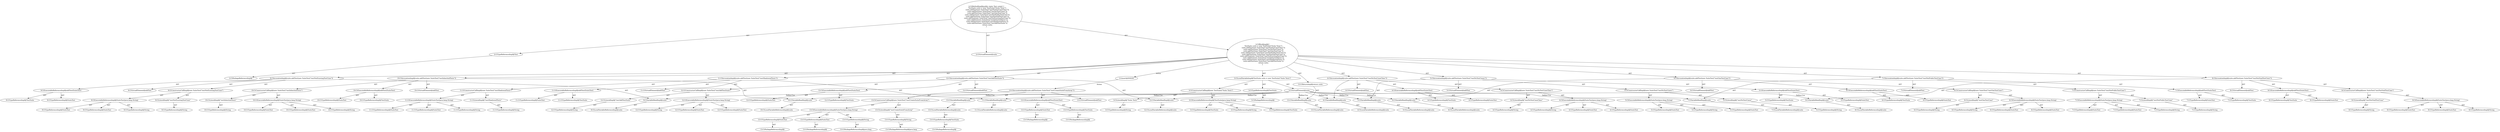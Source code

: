 digraph "suite#?" {
0 [label="2:CtTypeReferenceImpl@Test" shape=ellipse]
1 [label="2:CtPackageReferenceImpl@" shape=ellipse]
2 [label="2:CtVirtualElement@suite" shape=ellipse]
3 [label="3:CtTypeReferenceImpl@TestSuite" shape=ellipse]
4 [label="3:CtPackageReferenceImpl@" shape=ellipse]
5 [label="3:CtExecutableReferenceImpl@TestSuite(java.lang.String)" shape=ellipse]
6 [label="3:CtTypeReferenceImpl@TestSuite" shape=ellipse]
7 [label="3:CtTypeReferenceImpl@TestSuite" shape=ellipse]
8 [label="3:CtTypeReferenceImpl@String" shape=ellipse]
9 [label="3:CtLiteralImpl@\"Suite Tests\"" shape=ellipse]
10 [label="3:CtTypeReferenceImpl@String" shape=ellipse]
11 [label="3:CtConstructorCallImpl@new TestSuite(\"Suite Tests\")" shape=ellipse]
12 [label="3:CtVirtualElement@suite" shape=ellipse]
13 [label="3:CtLocalVariableImpl@TestSuite suite = new TestSuite(\"Suite Tests\")" shape=ellipse]
14 [label="4:CtExecutableReferenceImpl@addTest(SuiteTest)" shape=ellipse]
15 [label="4:CtTypeReferenceImpl@TestSuite" shape=ellipse]
16 [label="4:CtTypeReferenceImpl@SuiteTest" shape=ellipse]
17 [label="4:CtVirtualElement@addTest" shape=ellipse]
18 [label="4:CtVariableReadImpl@suite" shape=ellipse]
19 [label="4:CtLocalVariableReferenceImpl@suite" shape=ellipse]
20 [label="4:CtExecutableReferenceImpl@SuiteTest(java.lang.String)" shape=ellipse]
21 [label="4:CtTypeReferenceImpl@SuiteTest" shape=ellipse]
22 [label="4:CtTypeReferenceImpl@SuiteTest" shape=ellipse]
23 [label="4:CtTypeReferenceImpl@String" shape=ellipse]
24 [label="4:CtLiteralImpl@\"testNoTestCaseClass\"" shape=ellipse]
25 [label="4:CtTypeReferenceImpl@String" shape=ellipse]
26 [label="4:CtConstructorCallImpl@new SuiteTest(\"testNoTestCaseClass\")" shape=ellipse]
27 [label="4:CtInvocationImpl@suite.addTest(new SuiteTest(\"testNoTestCaseClass\"))" shape=ellipse]
28 [label="5:CtExecutableReferenceImpl@addTest(SuiteTest)" shape=ellipse]
29 [label="5:CtTypeReferenceImpl@TestSuite" shape=ellipse]
30 [label="5:CtTypeReferenceImpl@SuiteTest" shape=ellipse]
31 [label="5:CtVirtualElement@addTest" shape=ellipse]
32 [label="5:CtVariableReadImpl@suite" shape=ellipse]
33 [label="5:CtLocalVariableReferenceImpl@suite" shape=ellipse]
34 [label="5:CtExecutableReferenceImpl@SuiteTest(java.lang.String)" shape=ellipse]
35 [label="5:CtTypeReferenceImpl@SuiteTest" shape=ellipse]
36 [label="5:CtTypeReferenceImpl@SuiteTest" shape=ellipse]
37 [label="5:CtTypeReferenceImpl@String" shape=ellipse]
38 [label="5:CtLiteralImpl@\"testNoTestCases\"" shape=ellipse]
39 [label="5:CtTypeReferenceImpl@String" shape=ellipse]
40 [label="5:CtConstructorCallImpl@new SuiteTest(\"testNoTestCases\")" shape=ellipse]
41 [label="5:CtInvocationImpl@suite.addTest(new SuiteTest(\"testNoTestCases\"))" shape=ellipse]
42 [label="6:CtExecutableReferenceImpl@addTest(SuiteTest)" shape=ellipse]
43 [label="6:CtTypeReferenceImpl@TestSuite" shape=ellipse]
44 [label="6:CtTypeReferenceImpl@SuiteTest" shape=ellipse]
45 [label="6:CtVirtualElement@addTest" shape=ellipse]
46 [label="6:CtVariableReadImpl@suite" shape=ellipse]
47 [label="6:CtLocalVariableReferenceImpl@suite" shape=ellipse]
48 [label="6:CtExecutableReferenceImpl@SuiteTest(java.lang.String)" shape=ellipse]
49 [label="6:CtTypeReferenceImpl@SuiteTest" shape=ellipse]
50 [label="6:CtTypeReferenceImpl@SuiteTest" shape=ellipse]
51 [label="6:CtTypeReferenceImpl@String" shape=ellipse]
52 [label="6:CtLiteralImpl@\"testOneTestCase\"" shape=ellipse]
53 [label="6:CtTypeReferenceImpl@String" shape=ellipse]
54 [label="6:CtConstructorCallImpl@new SuiteTest(\"testOneTestCase\")" shape=ellipse]
55 [label="6:CtInvocationImpl@suite.addTest(new SuiteTest(\"testOneTestCase\"))" shape=ellipse]
56 [label="7:CtExecutableReferenceImpl@addTest(SuiteTest)" shape=ellipse]
57 [label="7:CtTypeReferenceImpl@TestSuite" shape=ellipse]
58 [label="7:CtTypeReferenceImpl@SuiteTest" shape=ellipse]
59 [label="7:CtVirtualElement@addTest" shape=ellipse]
60 [label="7:CtVariableReadImpl@suite" shape=ellipse]
61 [label="7:CtLocalVariableReferenceImpl@suite" shape=ellipse]
62 [label="7:CtExecutableReferenceImpl@SuiteTest(java.lang.String)" shape=ellipse]
63 [label="7:CtTypeReferenceImpl@SuiteTest" shape=ellipse]
64 [label="7:CtTypeReferenceImpl@SuiteTest" shape=ellipse]
65 [label="7:CtTypeReferenceImpl@String" shape=ellipse]
66 [label="7:CtLiteralImpl@\"testNotPublicTestCase\"" shape=ellipse]
67 [label="7:CtTypeReferenceImpl@String" shape=ellipse]
68 [label="7:CtConstructorCallImpl@new SuiteTest(\"testNotPublicTestCase\")" shape=ellipse]
69 [label="7:CtInvocationImpl@suite.addTest(new SuiteTest(\"testNotPublicTestCase\"))" shape=ellipse]
70 [label="8:CtExecutableReferenceImpl@addTest(SuiteTest)" shape=ellipse]
71 [label="8:CtTypeReferenceImpl@TestSuite" shape=ellipse]
72 [label="8:CtTypeReferenceImpl@SuiteTest" shape=ellipse]
73 [label="8:CtVirtualElement@addTest" shape=ellipse]
74 [label="8:CtVariableReadImpl@suite" shape=ellipse]
75 [label="8:CtLocalVariableReferenceImpl@suite" shape=ellipse]
76 [label="8:CtExecutableReferenceImpl@SuiteTest(java.lang.String)" shape=ellipse]
77 [label="8:CtTypeReferenceImpl@SuiteTest" shape=ellipse]
78 [label="8:CtTypeReferenceImpl@SuiteTest" shape=ellipse]
79 [label="8:CtTypeReferenceImpl@String" shape=ellipse]
80 [label="8:CtLiteralImpl@\"testNotVoidTestCase\"" shape=ellipse]
81 [label="8:CtTypeReferenceImpl@String" shape=ellipse]
82 [label="8:CtConstructorCallImpl@new SuiteTest(\"testNotVoidTestCase\")" shape=ellipse]
83 [label="8:CtInvocationImpl@suite.addTest(new SuiteTest(\"testNotVoidTestCase\"))" shape=ellipse]
84 [label="9:CtExecutableReferenceImpl@addTest(SuiteTest)" shape=ellipse]
85 [label="9:CtTypeReferenceImpl@TestSuite" shape=ellipse]
86 [label="9:CtTypeReferenceImpl@SuiteTest" shape=ellipse]
87 [label="9:CtVirtualElement@addTest" shape=ellipse]
88 [label="9:CtVariableReadImpl@suite" shape=ellipse]
89 [label="9:CtLocalVariableReferenceImpl@suite" shape=ellipse]
90 [label="9:CtExecutableReferenceImpl@SuiteTest(java.lang.String)" shape=ellipse]
91 [label="9:CtTypeReferenceImpl@SuiteTest" shape=ellipse]
92 [label="9:CtTypeReferenceImpl@SuiteTest" shape=ellipse]
93 [label="9:CtTypeReferenceImpl@String" shape=ellipse]
94 [label="9:CtLiteralImpl@\"testNotExistingTestCase\"" shape=ellipse]
95 [label="9:CtTypeReferenceImpl@String" shape=ellipse]
96 [label="9:CtConstructorCallImpl@new SuiteTest(\"testNotExistingTestCase\")" shape=ellipse]
97 [label="9:CtInvocationImpl@suite.addTest(new SuiteTest(\"testNotExistingTestCase\"))" shape=ellipse]
98 [label="10:CtExecutableReferenceImpl@addTest(SuiteTest)" shape=ellipse]
99 [label="10:CtTypeReferenceImpl@TestSuite" shape=ellipse]
100 [label="10:CtTypeReferenceImpl@SuiteTest" shape=ellipse]
101 [label="10:CtVirtualElement@addTest" shape=ellipse]
102 [label="10:CtVariableReadImpl@suite" shape=ellipse]
103 [label="10:CtLocalVariableReferenceImpl@suite" shape=ellipse]
104 [label="10:CtExecutableReferenceImpl@SuiteTest(java.lang.String)" shape=ellipse]
105 [label="10:CtTypeReferenceImpl@SuiteTest" shape=ellipse]
106 [label="10:CtTypeReferenceImpl@SuiteTest" shape=ellipse]
107 [label="10:CtTypeReferenceImpl@String" shape=ellipse]
108 [label="10:CtLiteralImpl@\"testInheritedTests\"" shape=ellipse]
109 [label="10:CtTypeReferenceImpl@String" shape=ellipse]
110 [label="10:CtConstructorCallImpl@new SuiteTest(\"testInheritedTests\")" shape=ellipse]
111 [label="10:CtInvocationImpl@suite.addTest(new SuiteTest(\"testInheritedTests\"))" shape=ellipse]
112 [label="11:CtExecutableReferenceImpl@addTest(SuiteTest)" shape=ellipse]
113 [label="11:CtTypeReferenceImpl@TestSuite" shape=ellipse]
114 [label="11:CtTypeReferenceImpl@SuiteTest" shape=ellipse]
115 [label="11:CtVirtualElement@addTest" shape=ellipse]
116 [label="11:CtVariableReadImpl@suite" shape=ellipse]
117 [label="11:CtLocalVariableReferenceImpl@suite" shape=ellipse]
118 [label="11:CtExecutableReferenceImpl@SuiteTest(java.lang.String)" shape=ellipse]
119 [label="11:CtTypeReferenceImpl@SuiteTest" shape=ellipse]
120 [label="11:CtTypeReferenceImpl@SuiteTest" shape=ellipse]
121 [label="11:CtTypeReferenceImpl@String" shape=ellipse]
122 [label="11:CtLiteralImpl@\"testShadowedTests\"" shape=ellipse]
123 [label="11:CtTypeReferenceImpl@String" shape=ellipse]
124 [label="11:CtConstructorCallImpl@new SuiteTest(\"testShadowedTests\")" shape=ellipse]
125 [label="11:CtInvocationImpl@suite.addTest(new SuiteTest(\"testShadowedTests\"))" shape=ellipse]
126 [label="12:CtExecutableReferenceImpl@addTest(SuiteTest)" shape=ellipse]
127 [label="12:CtTypeReferenceImpl@TestSuite" shape=ellipse]
128 [label="12:CtTypeReferenceImpl@SuiteTest" shape=ellipse]
129 [label="12:CtVirtualElement@addTest" shape=ellipse]
130 [label="12:CtVariableReadImpl@suite" shape=ellipse]
131 [label="12:CtLocalVariableReferenceImpl@suite" shape=ellipse]
132 [label="12:CtExecutableReferenceImpl@SuiteTest(java.lang.String)" shape=ellipse]
133 [label="12:CtTypeReferenceImpl@SuiteTest" shape=ellipse]
134 [label="12:CtTypeReferenceImpl@SuiteTest" shape=ellipse]
135 [label="12:CtTypeReferenceImpl@String" shape=ellipse]
136 [label="12:CtLiteralImpl@\"testAddTestSuite\"" shape=ellipse]
137 [label="12:CtTypeReferenceImpl@String" shape=ellipse]
138 [label="12:CtConstructorCallImpl@new SuiteTest(\"testAddTestSuite\")" shape=ellipse]
139 [label="12:CtInvocationImpl@suite.addTest(new SuiteTest(\"testAddTestSuite\"))" shape=ellipse]
140 [label="13:CtVariableReadImpl@suite" shape=ellipse]
141 [label="13:CtLocalVariableReferenceImpl@suite" shape=ellipse]
142 [label="13:CtReturnImpl@return suite" shape=ellipse]
143 [label="2:CtBlockImpl@\{
    TestSuite suite = new TestSuite(\"Suite Tests\");
    suite.addTest(new SuiteTest(\"testNoTestCaseClass\"));
    suite.addTest(new SuiteTest(\"testNoTestCases\"));
    suite.addTest(new SuiteTest(\"testOneTestCase\"));
    suite.addTest(new SuiteTest(\"testNotPublicTestCase\"));
    suite.addTest(new SuiteTest(\"testNotVoidTestCase\"));
    suite.addTest(new SuiteTest(\"testNotExistingTestCase\"));
    suite.addTest(new SuiteTest(\"testInheritedTests\"));
    suite.addTest(new SuiteTest(\"testShadowedTests\"));
    suite.addTest(new SuiteTest(\"testAddTestSuite\"));
    return suite;
\}" shape=ellipse]
144 [label="2:CtMethodImpl@public static Test suite() \{
    TestSuite suite = new TestSuite(\"Suite Tests\");
    suite.addTest(new SuiteTest(\"testNoTestCaseClass\"));
    suite.addTest(new SuiteTest(\"testNoTestCases\"));
    suite.addTest(new SuiteTest(\"testOneTestCase\"));
    suite.addTest(new SuiteTest(\"testNotPublicTestCase\"));
    suite.addTest(new SuiteTest(\"testNotVoidTestCase\"));
    suite.addTest(new SuiteTest(\"testNotExistingTestCase\"));
    suite.addTest(new SuiteTest(\"testInheritedTests\"));
    suite.addTest(new SuiteTest(\"testShadowedTests\"));
    suite.addTest(new SuiteTest(\"testAddTestSuite\"));
    return suite;
\}" shape=ellipse]
145 [label="13:Insert@INSERT" shape=ellipse]
146 [label="13:CtPackageReferenceImpl@" shape=ellipse]
147 [label="13:CtTypeReferenceImpl@TestSuite" shape=ellipse]
148 [label="13:CtLocalVariableReferenceImpl@suite" shape=ellipse]
149 [label="13:CtVariableReadImpl@suite" shape=ellipse]
150 [label="13:CtPackageReferenceImpl@" shape=ellipse]
151 [label="13:CtTypeReferenceImpl@TestSuite" shape=ellipse]
152 [label="13:CtPackageReferenceImpl@" shape=ellipse]
153 [label="13:CtTypeReferenceImpl@SuiteTest" shape=ellipse]
154 [label="13:CtExecutableReferenceImpl@addTest(SuiteTest)" shape=ellipse]
155 [label="13:CtPackageReferenceImpl@" shape=ellipse]
156 [label="13:CtTypeReferenceImpl@SuiteTest" shape=ellipse]
157 [label="13:CtPackageReferenceImpl@" shape=ellipse]
158 [label="13:CtTypeReferenceImpl@SuiteTest" shape=ellipse]
159 [label="13:CtPackageReferenceImpl@java.lang" shape=ellipse]
160 [label="13:CtTypeReferenceImpl@String" shape=ellipse]
161 [label="13:CtExecutableReferenceImpl@SuiteTest(java.lang.String)" shape=ellipse]
162 [label="13:CtPackageReferenceImpl@java.lang" shape=ellipse]
163 [label="13:CtTypeReferenceImpl@String" shape=ellipse]
164 [label="13:CtLiteralImpl@\"testCreateSuiteFromArray\"" shape=ellipse]
165 [label="13:CtConstructorCallImpl@new SuiteTest(\"testCreateSuiteFromArray\")" shape=ellipse]
166 [label="13:CtInvocationImpl@suite.addTest(new SuiteTest(\"testCreateSuiteFromArray\"))" shape=ellipse]
167 [label="13:CtVirtualElement@addTest" shape=ellipse]
0 -> 1 [label="AST"];
3 -> 4 [label="AST"];
5 -> 6 [label="AST"];
5 -> 7 [label="AST"];
5 -> 8 [label="AST"];
9 -> 10 [label="AST"];
11 -> 5 [label="AST"];
11 -> 9 [label="AST"];
12 -> 18 [label="Define-Use"];
12 -> 32 [label="Define-Use"];
12 -> 46 [label="Define-Use"];
12 -> 60 [label="Define-Use"];
12 -> 74 [label="Define-Use"];
12 -> 88 [label="Define-Use"];
12 -> 102 [label="Define-Use"];
12 -> 116 [label="Define-Use"];
12 -> 130 [label="Define-Use"];
12 -> 140 [label="Define-Use"];
13 -> 12 [label="AST"];
13 -> 3 [label="AST"];
13 -> 11 [label="AST"];
14 -> 15 [label="AST"];
14 -> 16 [label="AST"];
18 -> 19 [label="AST"];
20 -> 21 [label="AST"];
20 -> 22 [label="AST"];
20 -> 23 [label="AST"];
24 -> 25 [label="AST"];
26 -> 20 [label="AST"];
26 -> 24 [label="AST"];
27 -> 17 [label="AST"];
27 -> 18 [label="AST"];
27 -> 14 [label="AST"];
27 -> 26 [label="AST"];
28 -> 29 [label="AST"];
28 -> 30 [label="AST"];
32 -> 33 [label="AST"];
34 -> 35 [label="AST"];
34 -> 36 [label="AST"];
34 -> 37 [label="AST"];
38 -> 39 [label="AST"];
40 -> 34 [label="AST"];
40 -> 38 [label="AST"];
41 -> 31 [label="AST"];
41 -> 32 [label="AST"];
41 -> 28 [label="AST"];
41 -> 40 [label="AST"];
42 -> 43 [label="AST"];
42 -> 44 [label="AST"];
46 -> 47 [label="AST"];
48 -> 49 [label="AST"];
48 -> 50 [label="AST"];
48 -> 51 [label="AST"];
52 -> 53 [label="AST"];
54 -> 48 [label="AST"];
54 -> 52 [label="AST"];
55 -> 45 [label="AST"];
55 -> 46 [label="AST"];
55 -> 42 [label="AST"];
55 -> 54 [label="AST"];
56 -> 57 [label="AST"];
56 -> 58 [label="AST"];
60 -> 61 [label="AST"];
62 -> 63 [label="AST"];
62 -> 64 [label="AST"];
62 -> 65 [label="AST"];
66 -> 67 [label="AST"];
68 -> 62 [label="AST"];
68 -> 66 [label="AST"];
69 -> 59 [label="AST"];
69 -> 60 [label="AST"];
69 -> 56 [label="AST"];
69 -> 68 [label="AST"];
70 -> 71 [label="AST"];
70 -> 72 [label="AST"];
74 -> 75 [label="AST"];
76 -> 77 [label="AST"];
76 -> 78 [label="AST"];
76 -> 79 [label="AST"];
80 -> 81 [label="AST"];
82 -> 76 [label="AST"];
82 -> 80 [label="AST"];
83 -> 73 [label="AST"];
83 -> 74 [label="AST"];
83 -> 70 [label="AST"];
83 -> 82 [label="AST"];
84 -> 85 [label="AST"];
84 -> 86 [label="AST"];
88 -> 89 [label="AST"];
90 -> 91 [label="AST"];
90 -> 92 [label="AST"];
90 -> 93 [label="AST"];
94 -> 95 [label="AST"];
96 -> 90 [label="AST"];
96 -> 94 [label="AST"];
97 -> 87 [label="AST"];
97 -> 88 [label="AST"];
97 -> 84 [label="AST"];
97 -> 96 [label="AST"];
98 -> 99 [label="AST"];
98 -> 100 [label="AST"];
102 -> 103 [label="AST"];
104 -> 105 [label="AST"];
104 -> 106 [label="AST"];
104 -> 107 [label="AST"];
108 -> 109 [label="AST"];
110 -> 104 [label="AST"];
110 -> 108 [label="AST"];
111 -> 101 [label="AST"];
111 -> 102 [label="AST"];
111 -> 98 [label="AST"];
111 -> 110 [label="AST"];
112 -> 113 [label="AST"];
112 -> 114 [label="AST"];
116 -> 117 [label="AST"];
118 -> 119 [label="AST"];
118 -> 120 [label="AST"];
118 -> 121 [label="AST"];
122 -> 123 [label="AST"];
124 -> 118 [label="AST"];
124 -> 122 [label="AST"];
125 -> 115 [label="AST"];
125 -> 116 [label="AST"];
125 -> 112 [label="AST"];
125 -> 124 [label="AST"];
126 -> 127 [label="AST"];
126 -> 128 [label="AST"];
130 -> 131 [label="AST"];
132 -> 133 [label="AST"];
132 -> 134 [label="AST"];
132 -> 135 [label="AST"];
136 -> 137 [label="AST"];
138 -> 132 [label="AST"];
138 -> 136 [label="AST"];
139 -> 129 [label="AST"];
139 -> 130 [label="AST"];
139 -> 126 [label="AST"];
139 -> 138 [label="AST"];
140 -> 141 [label="AST"];
142 -> 140 [label="AST"];
143 -> 13 [label="AST"];
143 -> 27 [label="AST"];
143 -> 41 [label="AST"];
143 -> 55 [label="AST"];
143 -> 69 [label="AST"];
143 -> 83 [label="AST"];
143 -> 97 [label="AST"];
143 -> 111 [label="AST"];
143 -> 125 [label="AST"];
143 -> 139 [label="AST"];
143 -> 142 [label="AST"];
143 -> 145 [label="Action"];
144 -> 2 [label="AST"];
144 -> 0 [label="AST"];
144 -> 143 [label="AST"];
145 -> 166 [label="Action"];
147 -> 146 [label="AST"];
148 -> 147 [label="AST"];
149 -> 148 [label="AST"];
151 -> 150 [label="AST"];
153 -> 152 [label="AST"];
154 -> 151 [label="AST"];
154 -> 153 [label="AST"];
156 -> 155 [label="AST"];
158 -> 157 [label="AST"];
160 -> 159 [label="AST"];
161 -> 156 [label="AST"];
161 -> 158 [label="AST"];
161 -> 160 [label="AST"];
163 -> 162 [label="AST"];
164 -> 163 [label="AST"];
165 -> 161 [label="AST"];
165 -> 164 [label="AST"];
166 -> 167 [label="AST"];
166 -> 149 [label="AST"];
166 -> 154 [label="AST"];
166 -> 165 [label="AST"];
}